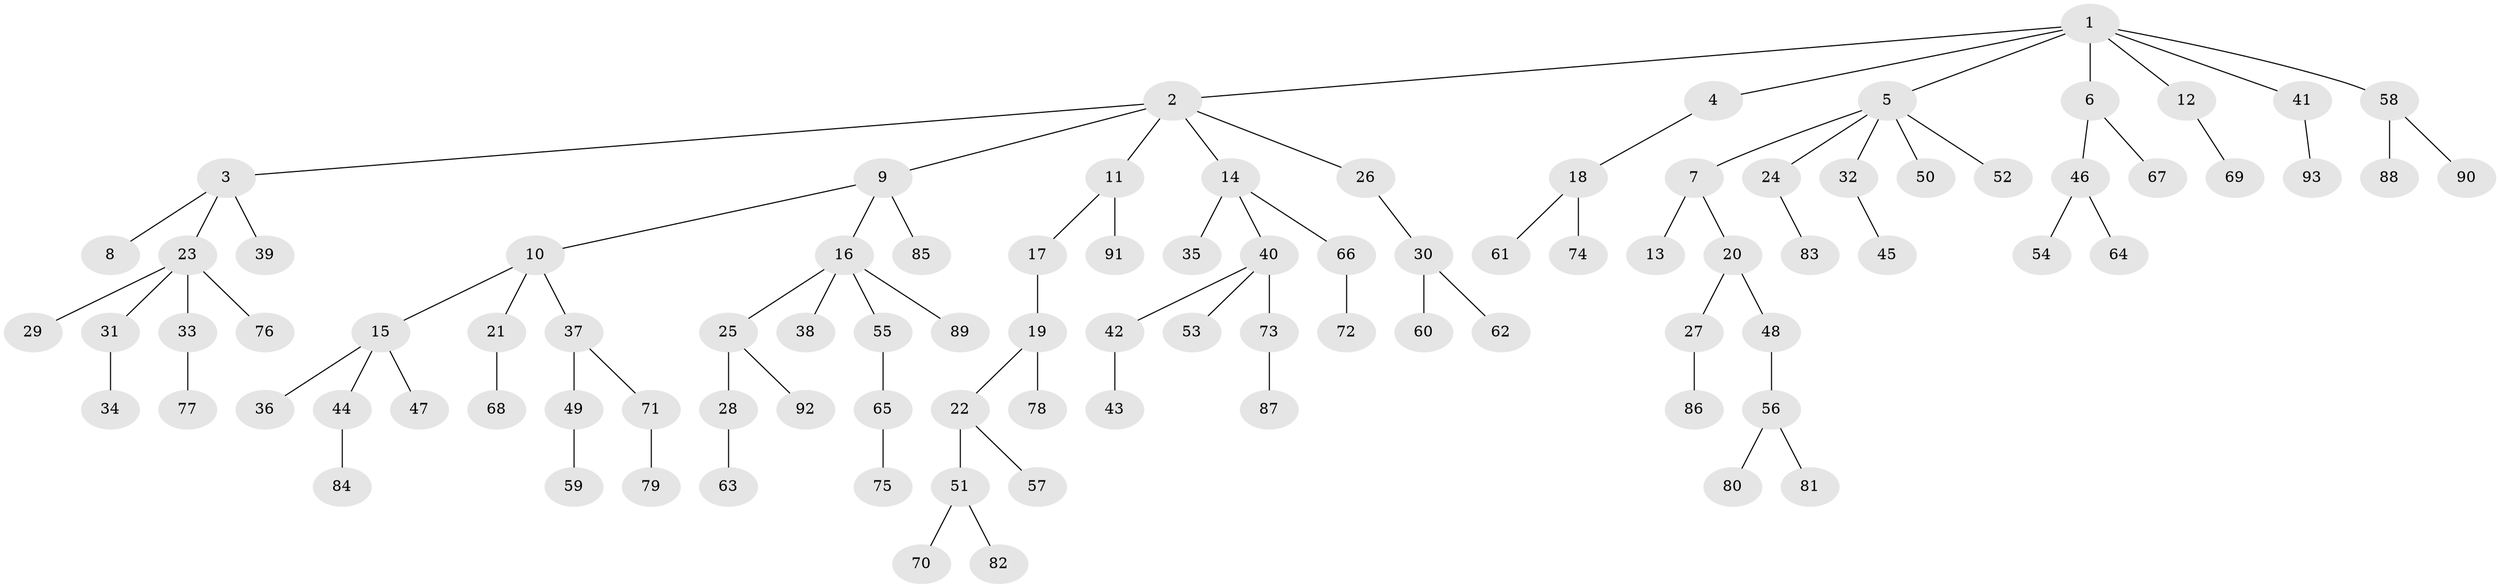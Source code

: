 // Generated by graph-tools (version 1.1) at 2025/11/02/27/25 16:11:27]
// undirected, 93 vertices, 92 edges
graph export_dot {
graph [start="1"]
  node [color=gray90,style=filled];
  1;
  2;
  3;
  4;
  5;
  6;
  7;
  8;
  9;
  10;
  11;
  12;
  13;
  14;
  15;
  16;
  17;
  18;
  19;
  20;
  21;
  22;
  23;
  24;
  25;
  26;
  27;
  28;
  29;
  30;
  31;
  32;
  33;
  34;
  35;
  36;
  37;
  38;
  39;
  40;
  41;
  42;
  43;
  44;
  45;
  46;
  47;
  48;
  49;
  50;
  51;
  52;
  53;
  54;
  55;
  56;
  57;
  58;
  59;
  60;
  61;
  62;
  63;
  64;
  65;
  66;
  67;
  68;
  69;
  70;
  71;
  72;
  73;
  74;
  75;
  76;
  77;
  78;
  79;
  80;
  81;
  82;
  83;
  84;
  85;
  86;
  87;
  88;
  89;
  90;
  91;
  92;
  93;
  1 -- 2;
  1 -- 4;
  1 -- 5;
  1 -- 6;
  1 -- 12;
  1 -- 41;
  1 -- 58;
  2 -- 3;
  2 -- 9;
  2 -- 11;
  2 -- 14;
  2 -- 26;
  3 -- 8;
  3 -- 23;
  3 -- 39;
  4 -- 18;
  5 -- 7;
  5 -- 24;
  5 -- 32;
  5 -- 50;
  5 -- 52;
  6 -- 46;
  6 -- 67;
  7 -- 13;
  7 -- 20;
  9 -- 10;
  9 -- 16;
  9 -- 85;
  10 -- 15;
  10 -- 21;
  10 -- 37;
  11 -- 17;
  11 -- 91;
  12 -- 69;
  14 -- 35;
  14 -- 40;
  14 -- 66;
  15 -- 36;
  15 -- 44;
  15 -- 47;
  16 -- 25;
  16 -- 38;
  16 -- 55;
  16 -- 89;
  17 -- 19;
  18 -- 61;
  18 -- 74;
  19 -- 22;
  19 -- 78;
  20 -- 27;
  20 -- 48;
  21 -- 68;
  22 -- 51;
  22 -- 57;
  23 -- 29;
  23 -- 31;
  23 -- 33;
  23 -- 76;
  24 -- 83;
  25 -- 28;
  25 -- 92;
  26 -- 30;
  27 -- 86;
  28 -- 63;
  30 -- 60;
  30 -- 62;
  31 -- 34;
  32 -- 45;
  33 -- 77;
  37 -- 49;
  37 -- 71;
  40 -- 42;
  40 -- 53;
  40 -- 73;
  41 -- 93;
  42 -- 43;
  44 -- 84;
  46 -- 54;
  46 -- 64;
  48 -- 56;
  49 -- 59;
  51 -- 70;
  51 -- 82;
  55 -- 65;
  56 -- 80;
  56 -- 81;
  58 -- 88;
  58 -- 90;
  65 -- 75;
  66 -- 72;
  71 -- 79;
  73 -- 87;
}
